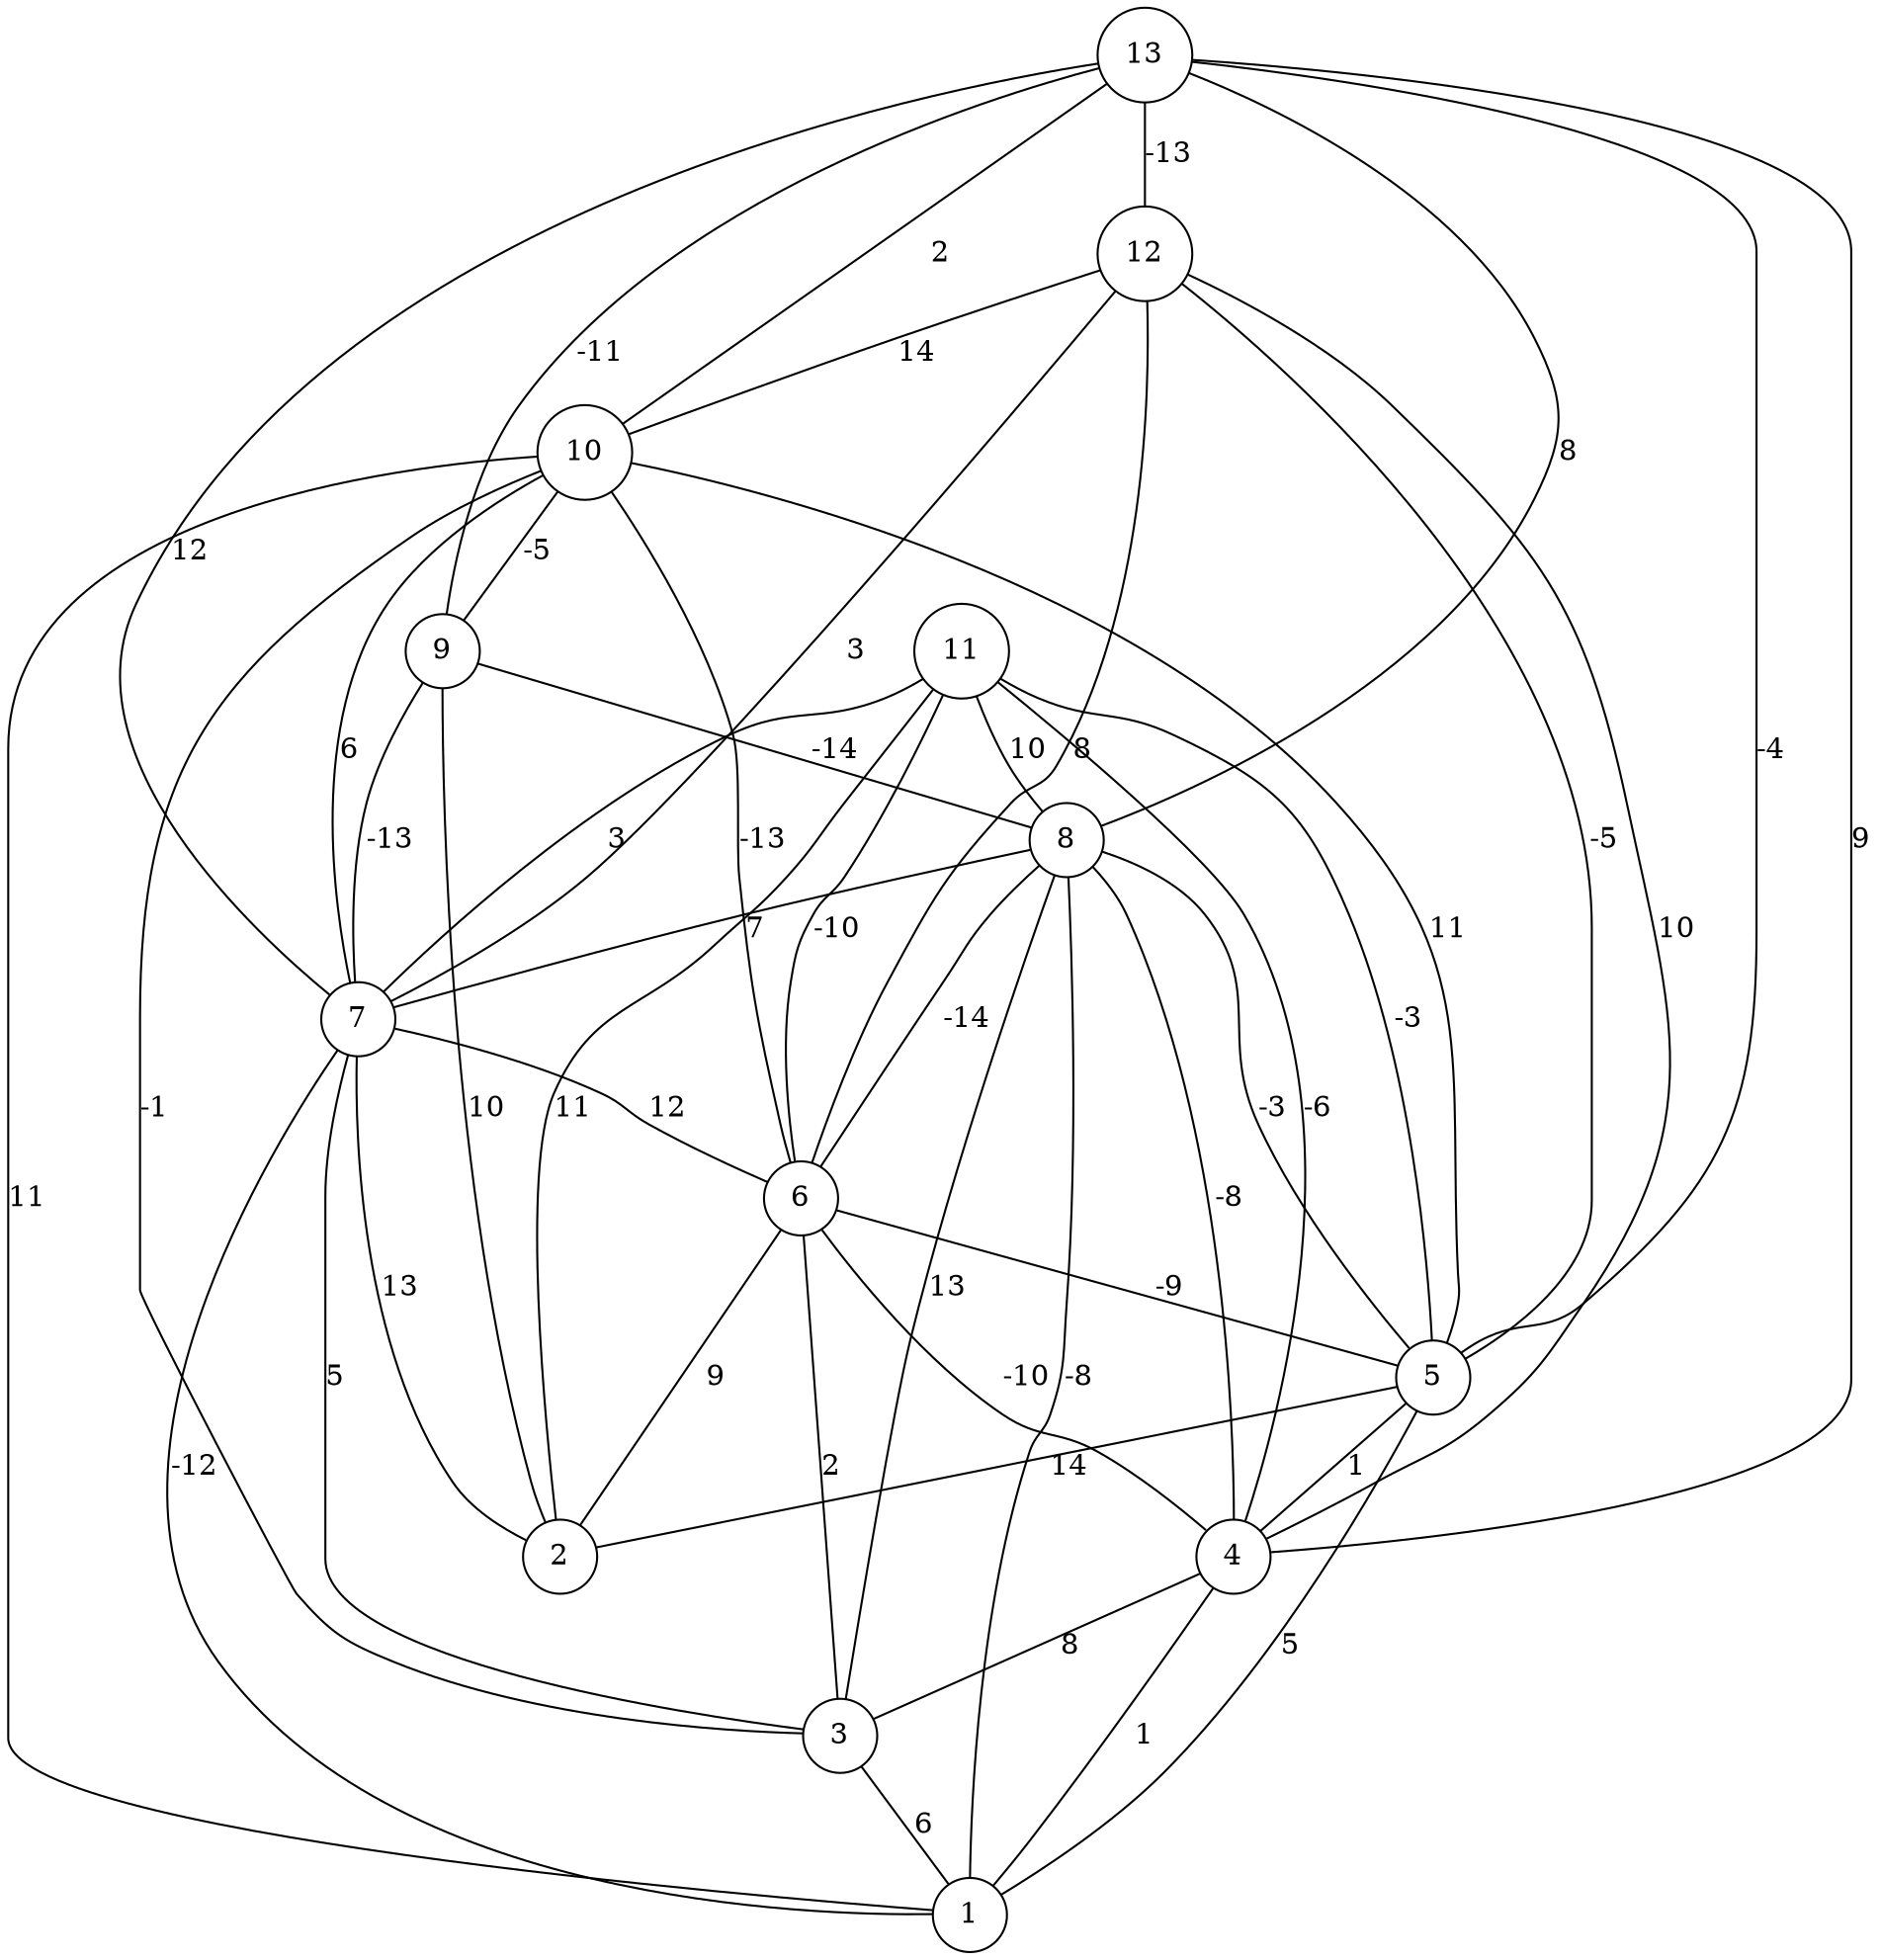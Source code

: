 graph { 
	 fontname="Helvetica,Arial,sans-serif" 
	 node [shape = circle]; 
	 13 -- 4 [label = "9"];
	 13 -- 5 [label = "-4"];
	 13 -- 7 [label = "12"];
	 13 -- 8 [label = "8"];
	 13 -- 9 [label = "-11"];
	 13 -- 10 [label = "2"];
	 13 -- 12 [label = "-13"];
	 12 -- 4 [label = "10"];
	 12 -- 5 [label = "-5"];
	 12 -- 6 [label = "8"];
	 12 -- 7 [label = "3"];
	 12 -- 10 [label = "14"];
	 11 -- 2 [label = "11"];
	 11 -- 4 [label = "-6"];
	 11 -- 5 [label = "-3"];
	 11 -- 6 [label = "-10"];
	 11 -- 7 [label = "3"];
	 11 -- 8 [label = "10"];
	 10 -- 1 [label = "11"];
	 10 -- 3 [label = "-1"];
	 10 -- 5 [label = "11"];
	 10 -- 6 [label = "-13"];
	 10 -- 7 [label = "6"];
	 10 -- 9 [label = "-5"];
	 9 -- 2 [label = "10"];
	 9 -- 7 [label = "-13"];
	 9 -- 8 [label = "-14"];
	 8 -- 1 [label = "-8"];
	 8 -- 3 [label = "13"];
	 8 -- 4 [label = "-8"];
	 8 -- 5 [label = "-3"];
	 8 -- 6 [label = "-14"];
	 8 -- 7 [label = "7"];
	 7 -- 1 [label = "-12"];
	 7 -- 2 [label = "13"];
	 7 -- 3 [label = "5"];
	 7 -- 6 [label = "12"];
	 6 -- 2 [label = "9"];
	 6 -- 3 [label = "2"];
	 6 -- 4 [label = "-10"];
	 6 -- 5 [label = "-9"];
	 5 -- 1 [label = "5"];
	 5 -- 2 [label = "14"];
	 5 -- 4 [label = "1"];
	 4 -- 1 [label = "1"];
	 4 -- 3 [label = "8"];
	 3 -- 1 [label = "6"];
	 1;
	 2;
	 3;
	 4;
	 5;
	 6;
	 7;
	 8;
	 9;
	 10;
	 11;
	 12;
	 13;
}
